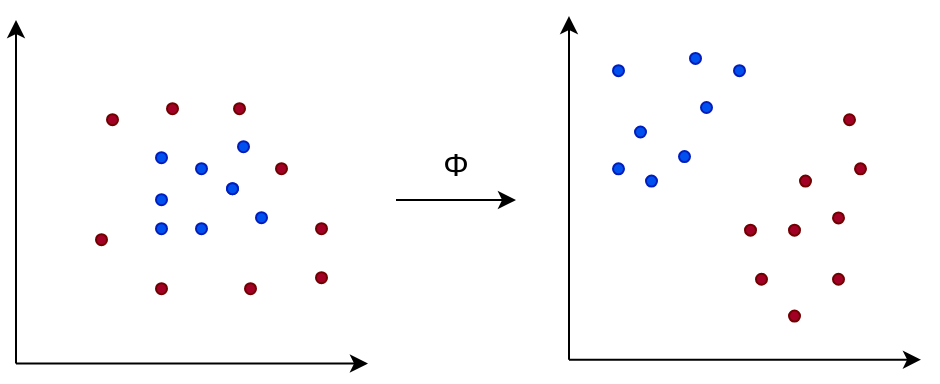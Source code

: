 <mxfile>
    <diagram id="xR3JmmTzFAFjF-qsJ597" name="Page-1">
        <mxGraphModel dx="600" dy="1408" grid="1" gridSize="10" guides="1" tooltips="1" connect="1" arrows="1" fold="1" page="1" pageScale="1" pageWidth="850" pageHeight="1100" math="0" shadow="0">
            <root>
                <mxCell id="0"/>
                <mxCell id="1" parent="0"/>
                <mxCell id="2" value="" style="endArrow=classic;html=1;" edge="1" parent="1">
                    <mxGeometry width="50" height="50" relative="1" as="geometry">
                        <mxPoint x="130" y="561.784" as="sourcePoint"/>
                        <mxPoint x="130" y="390.005" as="targetPoint"/>
                    </mxGeometry>
                </mxCell>
                <mxCell id="3" value="" style="endArrow=classic;html=1;" edge="1" parent="1">
                    <mxGeometry width="50" height="50" relative="1" as="geometry">
                        <mxPoint x="130" y="561.784" as="sourcePoint"/>
                        <mxPoint x="306" y="561.784" as="targetPoint"/>
                    </mxGeometry>
                </mxCell>
                <mxCell id="50" value="" style="group" vertex="1" connectable="0" parent="1">
                    <mxGeometry x="406.5" y="388.045" width="176" height="171.779" as="geometry"/>
                </mxCell>
                <mxCell id="29" value="" style="endArrow=classic;html=1;" edge="1" parent="50">
                    <mxGeometry width="50" height="50" relative="1" as="geometry">
                        <mxPoint y="171.779" as="sourcePoint"/>
                        <mxPoint as="targetPoint"/>
                    </mxGeometry>
                </mxCell>
                <mxCell id="30" value="" style="endArrow=classic;html=1;" edge="1" parent="50">
                    <mxGeometry width="50" height="50" relative="1" as="geometry">
                        <mxPoint y="171.779" as="sourcePoint"/>
                        <mxPoint x="176" y="171.779" as="targetPoint"/>
                    </mxGeometry>
                </mxCell>
                <mxCell id="31" value="" style="ellipse;whiteSpace=wrap;html=1;aspect=fixed;fillColor=#0050ef;fontColor=#ffffff;strokeColor=#001DBC;" vertex="1" parent="50">
                    <mxGeometry x="33" y="55.215" width="5.5" height="5.5" as="geometry"/>
                </mxCell>
                <mxCell id="32" value="" style="ellipse;whiteSpace=wrap;html=1;aspect=fixed;fillColor=#0050ef;fontColor=#ffffff;strokeColor=#001DBC;" vertex="1" parent="50">
                    <mxGeometry x="55" y="67.485" width="5.5" height="5.5" as="geometry"/>
                </mxCell>
                <mxCell id="33" value="" style="ellipse;whiteSpace=wrap;html=1;aspect=fixed;fillColor=#0050ef;fontColor=#ffffff;strokeColor=#001DBC;" vertex="1" parent="50">
                    <mxGeometry x="22" y="73.62" width="5.5" height="5.5" as="geometry"/>
                </mxCell>
                <mxCell id="34" value="" style="ellipse;whiteSpace=wrap;html=1;aspect=fixed;fillColor=#0050ef;fontColor=#ffffff;strokeColor=#001DBC;" vertex="1" parent="50">
                    <mxGeometry x="66" y="42.945" width="5.5" height="5.5" as="geometry"/>
                </mxCell>
                <mxCell id="35" value="" style="ellipse;whiteSpace=wrap;html=1;aspect=fixed;fillColor=#0050ef;fontColor=#ffffff;strokeColor=#001DBC;" vertex="1" parent="50">
                    <mxGeometry x="22" y="24.54" width="5.5" height="5.5" as="geometry"/>
                </mxCell>
                <mxCell id="36" value="" style="ellipse;whiteSpace=wrap;html=1;aspect=fixed;fillColor=#0050ef;fontColor=#ffffff;strokeColor=#001DBC;" vertex="1" parent="50">
                    <mxGeometry x="38.5" y="79.755" width="5.5" height="5.5" as="geometry"/>
                </mxCell>
                <mxCell id="37" value="" style="ellipse;whiteSpace=wrap;html=1;aspect=fixed;fillColor=#0050ef;fontColor=#ffffff;strokeColor=#001DBC;" vertex="1" parent="50">
                    <mxGeometry x="60.5" y="18.405" width="5.5" height="5.5" as="geometry"/>
                </mxCell>
                <mxCell id="38" value="" style="ellipse;whiteSpace=wrap;html=1;aspect=fixed;fillColor=#0050ef;fontColor=#ffffff;strokeColor=#001DBC;" vertex="1" parent="50">
                    <mxGeometry x="82.5" y="24.54" width="5.5" height="5.5" as="geometry"/>
                </mxCell>
                <mxCell id="39" value="" style="ellipse;whiteSpace=wrap;html=1;aspect=fixed;fillColor=#a20025;fontColor=#ffffff;strokeColor=#6F0000;" vertex="1" parent="50">
                    <mxGeometry x="93.5" y="128.834" width="5.5" height="5.5" as="geometry"/>
                </mxCell>
                <mxCell id="40" value="" style="ellipse;whiteSpace=wrap;html=1;aspect=fixed;fillColor=#a20025;fontColor=#ffffff;strokeColor=#6F0000;" vertex="1" parent="50">
                    <mxGeometry x="110" y="104.294" width="5.5" height="5.5" as="geometry"/>
                </mxCell>
                <mxCell id="41" value="" style="ellipse;whiteSpace=wrap;html=1;aspect=fixed;fillColor=#a20025;fontColor=#ffffff;strokeColor=#6F0000;" vertex="1" parent="50">
                    <mxGeometry x="88" y="104.294" width="5.5" height="5.5" as="geometry"/>
                </mxCell>
                <mxCell id="42" value="" style="ellipse;whiteSpace=wrap;html=1;aspect=fixed;fillColor=#a20025;fontColor=#ffffff;strokeColor=#6F0000;" vertex="1" parent="50">
                    <mxGeometry x="115.5" y="79.755" width="5.5" height="5.5" as="geometry"/>
                </mxCell>
                <mxCell id="43" value="" style="ellipse;whiteSpace=wrap;html=1;aspect=fixed;fillColor=#a20025;fontColor=#ffffff;strokeColor=#6F0000;" vertex="1" parent="50">
                    <mxGeometry x="132" y="128.834" width="5.5" height="5.5" as="geometry"/>
                </mxCell>
                <mxCell id="44" value="" style="ellipse;whiteSpace=wrap;html=1;aspect=fixed;fillColor=#a20025;fontColor=#ffffff;strokeColor=#6F0000;" vertex="1" parent="50">
                    <mxGeometry x="132" y="98.16" width="5.5" height="5.5" as="geometry"/>
                </mxCell>
                <mxCell id="45" value="" style="ellipse;whiteSpace=wrap;html=1;aspect=fixed;fillColor=#a20025;fontColor=#ffffff;strokeColor=#6F0000;" vertex="1" parent="50">
                    <mxGeometry x="143" y="73.62" width="5.5" height="5.5" as="geometry"/>
                </mxCell>
                <mxCell id="46" value="" style="ellipse;whiteSpace=wrap;html=1;aspect=fixed;fillColor=#a20025;fontColor=#ffffff;strokeColor=#6F0000;" vertex="1" parent="50">
                    <mxGeometry x="137.5" y="49.08" width="5.5" height="5.5" as="geometry"/>
                </mxCell>
                <mxCell id="47" value="" style="ellipse;whiteSpace=wrap;html=1;aspect=fixed;fillColor=#a20025;fontColor=#ffffff;strokeColor=#6F0000;" vertex="1" parent="50">
                    <mxGeometry x="110" y="147.239" width="5.5" height="5.5" as="geometry"/>
                </mxCell>
                <mxCell id="51" value="" style="ellipse;whiteSpace=wrap;html=1;aspect=fixed;fillColor=#0050ef;fontColor=#ffffff;strokeColor=#001DBC;" vertex="1" parent="1">
                    <mxGeometry x="235.5" y="471.605" width="5.5" height="5.5" as="geometry"/>
                </mxCell>
                <mxCell id="52" value="" style="ellipse;whiteSpace=wrap;html=1;aspect=fixed;fillColor=#0050ef;fontColor=#ffffff;strokeColor=#001DBC;" vertex="1" parent="1">
                    <mxGeometry x="241" y="450.605" width="5.5" height="5.5" as="geometry"/>
                </mxCell>
                <mxCell id="53" value="" style="ellipse;whiteSpace=wrap;html=1;aspect=fixed;fillColor=#0050ef;fontColor=#ffffff;strokeColor=#001DBC;" vertex="1" parent="1">
                    <mxGeometry x="235.5" y="471.605" width="5.5" height="5.5" as="geometry"/>
                </mxCell>
                <mxCell id="54" value="" style="ellipse;whiteSpace=wrap;html=1;aspect=fixed;fillColor=#0050ef;fontColor=#ffffff;strokeColor=#001DBC;" vertex="1" parent="1">
                    <mxGeometry x="220" y="461.605" width="5.5" height="5.5" as="geometry"/>
                </mxCell>
                <mxCell id="55" value="" style="ellipse;whiteSpace=wrap;html=1;aspect=fixed;fillColor=#0050ef;fontColor=#ffffff;strokeColor=#001DBC;" vertex="1" parent="1">
                    <mxGeometry x="250" y="486.105" width="5.5" height="5.5" as="geometry"/>
                </mxCell>
                <mxCell id="56" value="" style="ellipse;whiteSpace=wrap;html=1;aspect=fixed;fillColor=#0050ef;fontColor=#ffffff;strokeColor=#001DBC;" vertex="1" parent="1">
                    <mxGeometry x="200" y="491.605" width="5.5" height="5.5" as="geometry"/>
                </mxCell>
                <mxCell id="57" value="" style="ellipse;whiteSpace=wrap;html=1;aspect=fixed;fillColor=#0050ef;fontColor=#ffffff;strokeColor=#001DBC;" vertex="1" parent="1">
                    <mxGeometry x="220" y="491.605" width="5.5" height="5.5" as="geometry"/>
                </mxCell>
                <mxCell id="58" value="" style="ellipse;whiteSpace=wrap;html=1;aspect=fixed;fillColor=#0050ef;fontColor=#ffffff;strokeColor=#001DBC;" vertex="1" parent="1">
                    <mxGeometry x="200" y="477.105" width="5.5" height="5.5" as="geometry"/>
                </mxCell>
                <mxCell id="59" value="" style="ellipse;whiteSpace=wrap;html=1;aspect=fixed;fillColor=#0050ef;fontColor=#ffffff;strokeColor=#001DBC;" vertex="1" parent="1">
                    <mxGeometry x="200" y="456.105" width="5.5" height="5.5" as="geometry"/>
                </mxCell>
                <mxCell id="64" value="" style="ellipse;whiteSpace=wrap;html=1;aspect=fixed;fillColor=#a20025;fontColor=#ffffff;strokeColor=#6F0000;" vertex="1" parent="1">
                    <mxGeometry x="244.5" y="521.604" width="5.5" height="5.5" as="geometry"/>
                </mxCell>
                <mxCell id="65" value="" style="ellipse;whiteSpace=wrap;html=1;aspect=fixed;fillColor=#a20025;fontColor=#ffffff;strokeColor=#6F0000;" vertex="1" parent="1">
                    <mxGeometry x="280" y="516.104" width="5.5" height="5.5" as="geometry"/>
                </mxCell>
                <mxCell id="66" value="" style="ellipse;whiteSpace=wrap;html=1;aspect=fixed;fillColor=#a20025;fontColor=#ffffff;strokeColor=#6F0000;" vertex="1" parent="1">
                    <mxGeometry x="200" y="521.604" width="5.5" height="5.5" as="geometry"/>
                </mxCell>
                <mxCell id="67" value="" style="ellipse;whiteSpace=wrap;html=1;aspect=fixed;fillColor=#a20025;fontColor=#ffffff;strokeColor=#6F0000;" vertex="1" parent="1">
                    <mxGeometry x="239" y="431.604" width="5.5" height="5.5" as="geometry"/>
                </mxCell>
                <mxCell id="68" value="" style="ellipse;whiteSpace=wrap;html=1;aspect=fixed;fillColor=#a20025;fontColor=#ffffff;strokeColor=#6F0000;" vertex="1" parent="1">
                    <mxGeometry x="260" y="461.604" width="5.5" height="5.5" as="geometry"/>
                </mxCell>
                <mxCell id="69" value="" style="ellipse;whiteSpace=wrap;html=1;aspect=fixed;fillColor=#a20025;fontColor=#ffffff;strokeColor=#6F0000;" vertex="1" parent="1">
                    <mxGeometry x="170" y="497.104" width="5.5" height="5.5" as="geometry"/>
                </mxCell>
                <mxCell id="70" value="" style="ellipse;whiteSpace=wrap;html=1;aspect=fixed;fillColor=#a20025;fontColor=#ffffff;strokeColor=#6F0000;" vertex="1" parent="1">
                    <mxGeometry x="175.5" y="437.104" width="5.5" height="5.5" as="geometry"/>
                </mxCell>
                <mxCell id="71" value="" style="ellipse;whiteSpace=wrap;html=1;aspect=fixed;fillColor=#a20025;fontColor=#ffffff;strokeColor=#6F0000;" vertex="1" parent="1">
                    <mxGeometry x="280" y="491.604" width="5.5" height="5.5" as="geometry"/>
                </mxCell>
                <mxCell id="72" value="" style="ellipse;whiteSpace=wrap;html=1;aspect=fixed;fillColor=#a20025;fontColor=#ffffff;strokeColor=#6F0000;" vertex="1" parent="1">
                    <mxGeometry x="205.5" y="431.604" width="5.5" height="5.5" as="geometry"/>
                </mxCell>
                <mxCell id="73" value="" style="endArrow=classic;html=1;" edge="1" parent="1">
                    <mxGeometry width="50" height="50" relative="1" as="geometry">
                        <mxPoint x="320" y="480" as="sourcePoint"/>
                        <mxPoint x="380" y="480" as="targetPoint"/>
                    </mxGeometry>
                </mxCell>
                <mxCell id="74" value="&lt;span style=&quot;font-family: arial, sans-serif; font-size: 16px; text-align: left;&quot;&gt;&lt;font color=&quot;#000000&quot; style=&quot;font-size: 16px;&quot;&gt;Φ&lt;/font&gt;&lt;/span&gt;" style="text;html=1;strokeColor=none;fillColor=none;align=center;verticalAlign=middle;whiteSpace=wrap;rounded=0;fontSize=16;" vertex="1" parent="1">
                    <mxGeometry x="320" y="447.1" width="60" height="30" as="geometry"/>
                </mxCell>
            </root>
        </mxGraphModel>
    </diagram>
</mxfile>